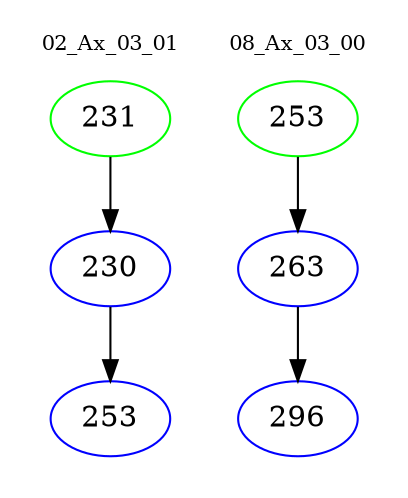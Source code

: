 digraph{
subgraph cluster_0 {
color = white
label = "02_Ax_03_01";
fontsize=10;
T0_231 [label="231", color="green"]
T0_231 -> T0_230 [color="black"]
T0_230 [label="230", color="blue"]
T0_230 -> T0_253 [color="black"]
T0_253 [label="253", color="blue"]
}
subgraph cluster_1 {
color = white
label = "08_Ax_03_00";
fontsize=10;
T1_253 [label="253", color="green"]
T1_253 -> T1_263 [color="black"]
T1_263 [label="263", color="blue"]
T1_263 -> T1_296 [color="black"]
T1_296 [label="296", color="blue"]
}
}
